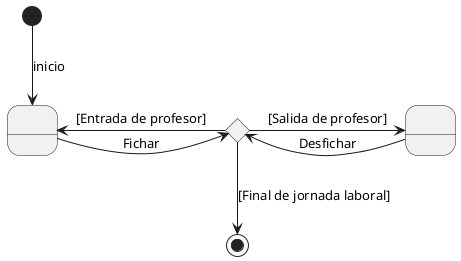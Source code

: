 @startuml

state AccionHeroe as " "
state AccionEnemigo as " "

[*] --> AccionHeroe : inicio


state Turno <<choice>>

AccionHeroe -r-> Turno : Fichar

Turno -r-> AccionEnemigo : [Salida de profesor]

AccionEnemigo -l-> Turno : Desfichar

Turno -l-> AccionHeroe : [Entrada de profesor]

Turno -d-> [*] : [Final de jornada laboral]

@enduml
